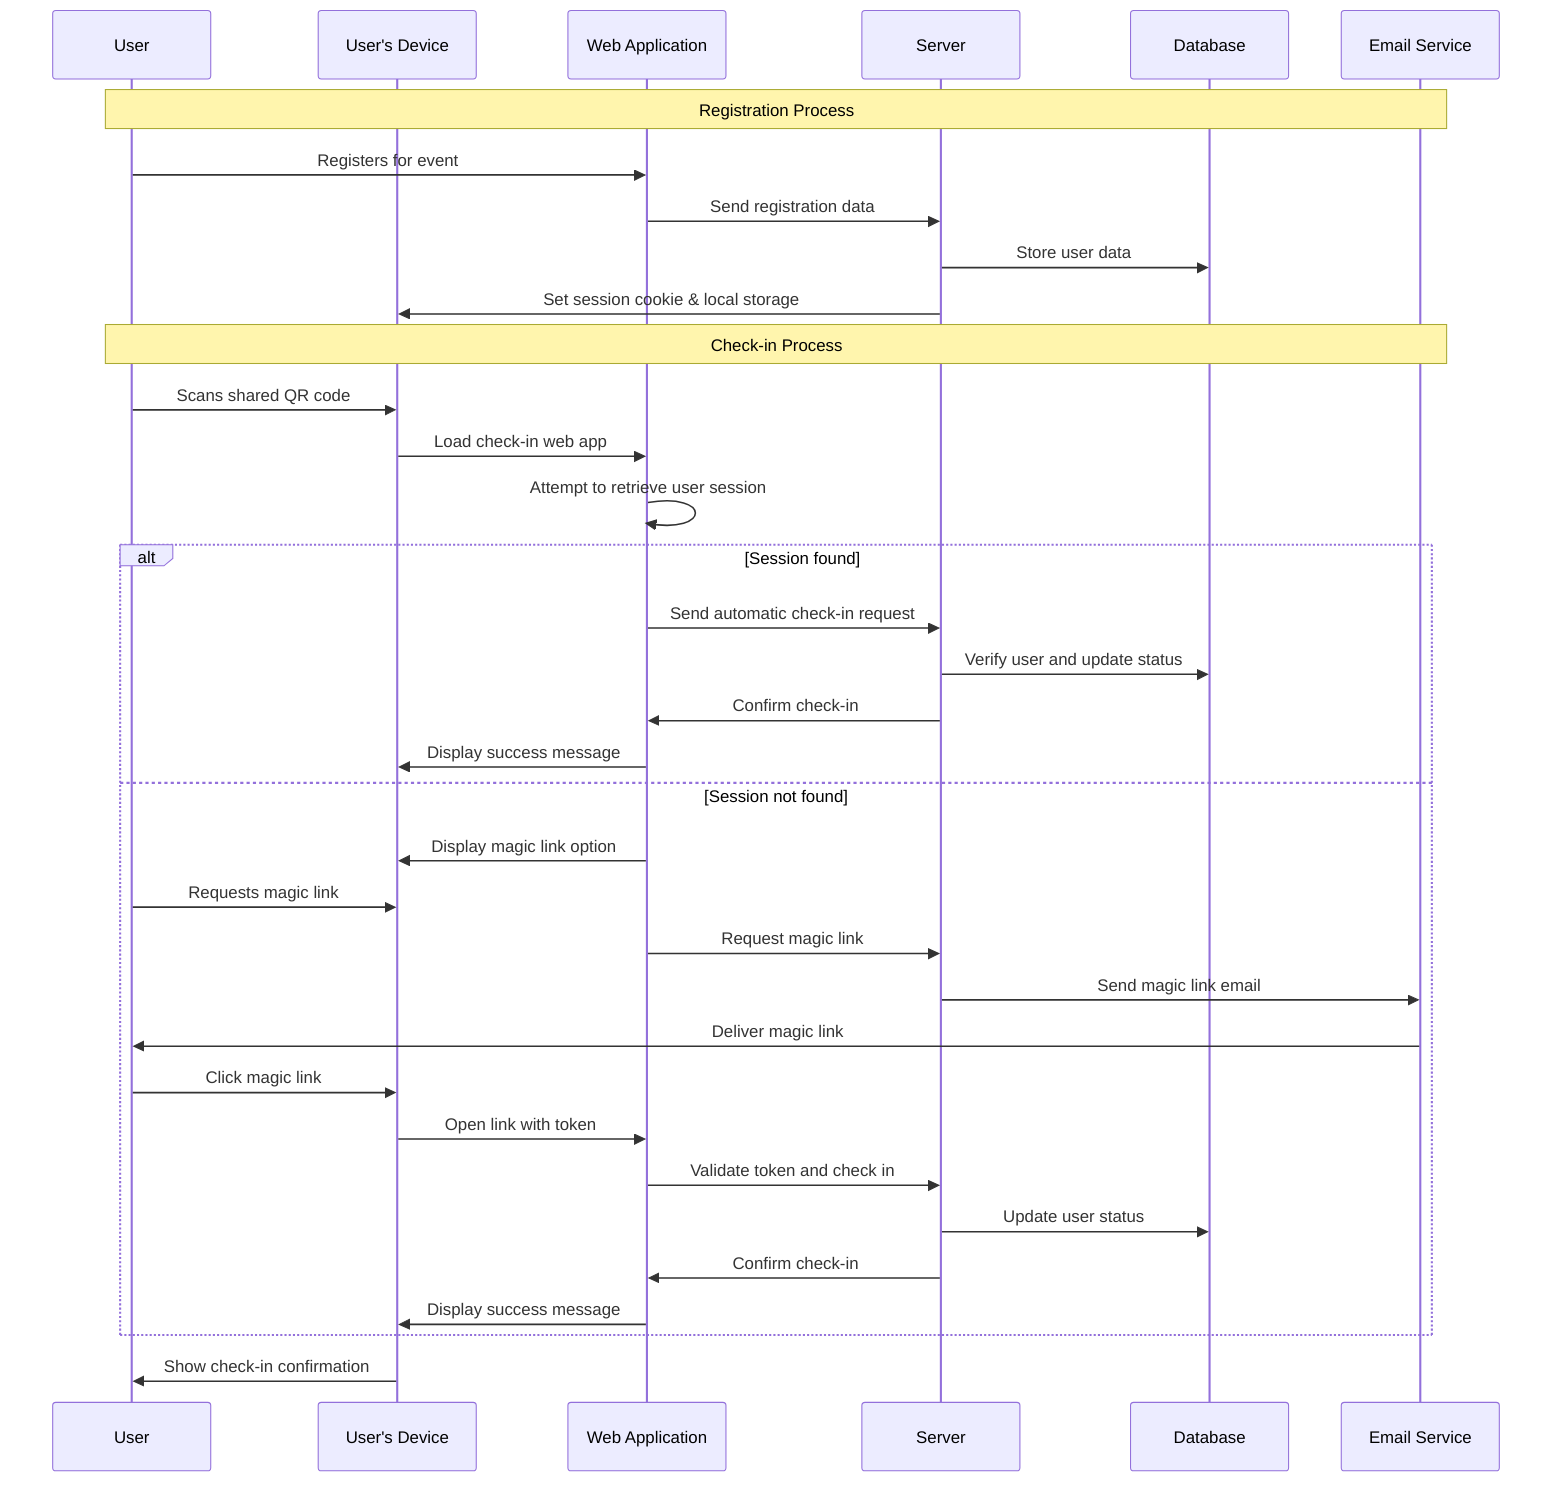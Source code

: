 sequenceDiagram
    participant User
    participant UserDevice as User's Device
    participant WebApp as Web Application
    participant Server
    participant Database
    participant Email as Email Service

    Note over User,Email: Registration Process
    User->>WebApp: Registers for event
    WebApp->>Server: Send registration data
    Server->>Database: Store user data
    Server->>UserDevice: Set session cookie & local storage

    Note over User,Email: Check-in Process
    User->>UserDevice: Scans shared QR code
    UserDevice->>WebApp: Load check-in web app
    WebApp->>WebApp: Attempt to retrieve user session
    alt Session found
        WebApp->>Server: Send automatic check-in request
        Server->>Database: Verify user and update status
        Server->>WebApp: Confirm check-in
        WebApp->>UserDevice: Display success message
    else Session not found
        WebApp->>UserDevice: Display magic link option
        User->>UserDevice: Requests magic link
        WebApp->>Server: Request magic link
        Server->>Email: Send magic link email
        Email->>User: Deliver magic link
        User->>UserDevice: Click magic link
        UserDevice->>WebApp: Open link with token
        WebApp->>Server: Validate token and check in
        Server->>Database: Update user status
        Server->>WebApp: Confirm check-in
        WebApp->>UserDevice: Display success message
    end
    UserDevice->>User: Show check-in confirmation